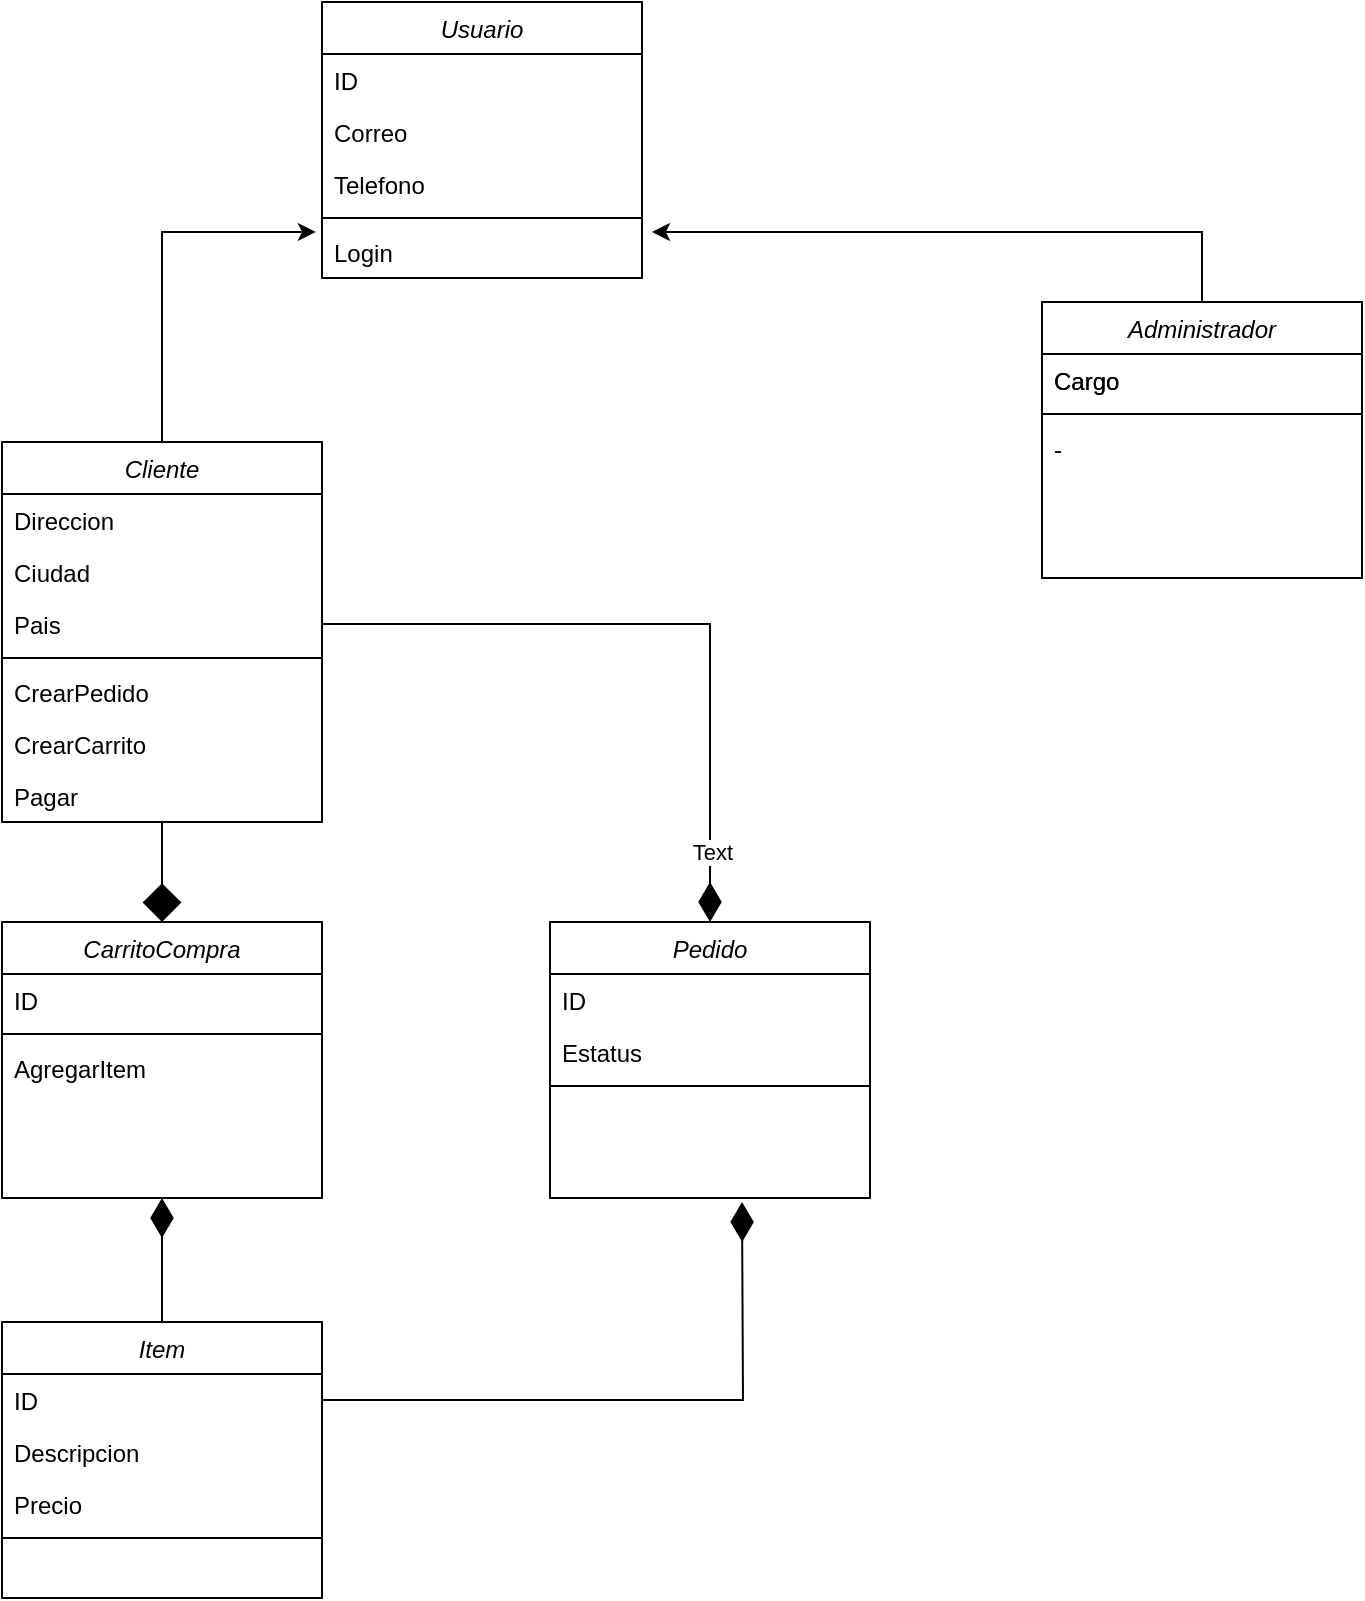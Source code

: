 <mxfile version="21.6.5" type="github">
  <diagram id="C5RBs43oDa-KdzZeNtuy" name="Page-1">
    <mxGraphModel dx="1434" dy="782" grid="1" gridSize="10" guides="1" tooltips="1" connect="1" arrows="1" fold="1" page="1" pageScale="1" pageWidth="827" pageHeight="1169" math="0" shadow="0">
      <root>
        <mxCell id="WIyWlLk6GJQsqaUBKTNV-0" />
        <mxCell id="WIyWlLk6GJQsqaUBKTNV-1" parent="WIyWlLk6GJQsqaUBKTNV-0" />
        <mxCell id="zkfFHV4jXpPFQw0GAbJ--0" value="Usuario" style="swimlane;fontStyle=2;align=center;verticalAlign=top;childLayout=stackLayout;horizontal=1;startSize=26;horizontalStack=0;resizeParent=1;resizeLast=0;collapsible=1;marginBottom=0;rounded=0;shadow=0;strokeWidth=1;" parent="WIyWlLk6GJQsqaUBKTNV-1" vertex="1">
          <mxGeometry x="220" y="120" width="160" height="138" as="geometry">
            <mxRectangle x="230" y="140" width="160" height="26" as="alternateBounds" />
          </mxGeometry>
        </mxCell>
        <mxCell id="zkfFHV4jXpPFQw0GAbJ--1" value="ID" style="text;align=left;verticalAlign=top;spacingLeft=4;spacingRight=4;overflow=hidden;rotatable=0;points=[[0,0.5],[1,0.5]];portConstraint=eastwest;" parent="zkfFHV4jXpPFQw0GAbJ--0" vertex="1">
          <mxGeometry y="26" width="160" height="26" as="geometry" />
        </mxCell>
        <mxCell id="zkfFHV4jXpPFQw0GAbJ--2" value="Correo" style="text;align=left;verticalAlign=top;spacingLeft=4;spacingRight=4;overflow=hidden;rotatable=0;points=[[0,0.5],[1,0.5]];portConstraint=eastwest;rounded=0;shadow=0;html=0;" parent="zkfFHV4jXpPFQw0GAbJ--0" vertex="1">
          <mxGeometry y="52" width="160" height="26" as="geometry" />
        </mxCell>
        <mxCell id="zkfFHV4jXpPFQw0GAbJ--3" value="Telefono" style="text;align=left;verticalAlign=top;spacingLeft=4;spacingRight=4;overflow=hidden;rotatable=0;points=[[0,0.5],[1,0.5]];portConstraint=eastwest;rounded=0;shadow=0;html=0;" parent="zkfFHV4jXpPFQw0GAbJ--0" vertex="1">
          <mxGeometry y="78" width="160" height="26" as="geometry" />
        </mxCell>
        <mxCell id="zkfFHV4jXpPFQw0GAbJ--4" value="" style="line;html=1;strokeWidth=1;align=left;verticalAlign=middle;spacingTop=-1;spacingLeft=3;spacingRight=3;rotatable=0;labelPosition=right;points=[];portConstraint=eastwest;" parent="zkfFHV4jXpPFQw0GAbJ--0" vertex="1">
          <mxGeometry y="104" width="160" height="8" as="geometry" />
        </mxCell>
        <mxCell id="zkfFHV4jXpPFQw0GAbJ--5" value="Login" style="text;align=left;verticalAlign=top;spacingLeft=4;spacingRight=4;overflow=hidden;rotatable=0;points=[[0,0.5],[1,0.5]];portConstraint=eastwest;" parent="zkfFHV4jXpPFQw0GAbJ--0" vertex="1">
          <mxGeometry y="112" width="160" height="26" as="geometry" />
        </mxCell>
        <mxCell id="oyMax1odrLGCUaheMzZ1-23" style="edgeStyle=orthogonalEdgeStyle;rounded=0;orthogonalLoop=1;jettySize=auto;html=1;entryX=-0.019;entryY=0.115;entryDx=0;entryDy=0;entryPerimeter=0;" edge="1" parent="WIyWlLk6GJQsqaUBKTNV-1" source="oyMax1odrLGCUaheMzZ1-0" target="zkfFHV4jXpPFQw0GAbJ--5">
          <mxGeometry relative="1" as="geometry" />
        </mxCell>
        <mxCell id="oyMax1odrLGCUaheMzZ1-45" style="edgeStyle=orthogonalEdgeStyle;rounded=0;orthogonalLoop=1;jettySize=auto;html=1;entryX=0.5;entryY=0;entryDx=0;entryDy=0;endSize=17;endArrow=diamond;endFill=1;" edge="1" parent="WIyWlLk6GJQsqaUBKTNV-1" source="oyMax1odrLGCUaheMzZ1-0" target="oyMax1odrLGCUaheMzZ1-6">
          <mxGeometry relative="1" as="geometry" />
        </mxCell>
        <mxCell id="oyMax1odrLGCUaheMzZ1-0" value="Cliente" style="swimlane;fontStyle=2;align=center;verticalAlign=top;childLayout=stackLayout;horizontal=1;startSize=26;horizontalStack=0;resizeParent=1;resizeLast=0;collapsible=1;marginBottom=0;rounded=0;shadow=0;strokeWidth=1;" vertex="1" parent="WIyWlLk6GJQsqaUBKTNV-1">
          <mxGeometry x="60" y="340" width="160" height="190" as="geometry">
            <mxRectangle x="230" y="140" width="160" height="26" as="alternateBounds" />
          </mxGeometry>
        </mxCell>
        <mxCell id="oyMax1odrLGCUaheMzZ1-14" value="Direccion" style="text;align=left;verticalAlign=top;spacingLeft=4;spacingRight=4;overflow=hidden;rotatable=0;points=[[0,0.5],[1,0.5]];portConstraint=eastwest;" vertex="1" parent="oyMax1odrLGCUaheMzZ1-0">
          <mxGeometry y="26" width="160" height="26" as="geometry" />
        </mxCell>
        <mxCell id="oyMax1odrLGCUaheMzZ1-42" value="Ciudad" style="text;align=left;verticalAlign=top;spacingLeft=4;spacingRight=4;overflow=hidden;rotatable=0;points=[[0,0.5],[1,0.5]];portConstraint=eastwest;" vertex="1" parent="oyMax1odrLGCUaheMzZ1-0">
          <mxGeometry y="52" width="160" height="26" as="geometry" />
        </mxCell>
        <mxCell id="oyMax1odrLGCUaheMzZ1-43" value="Pais" style="text;align=left;verticalAlign=top;spacingLeft=4;spacingRight=4;overflow=hidden;rotatable=0;points=[[0,0.5],[1,0.5]];portConstraint=eastwest;" vertex="1" parent="oyMax1odrLGCUaheMzZ1-0">
          <mxGeometry y="78" width="160" height="26" as="geometry" />
        </mxCell>
        <mxCell id="oyMax1odrLGCUaheMzZ1-4" value="" style="line;html=1;strokeWidth=1;align=left;verticalAlign=middle;spacingTop=-1;spacingLeft=3;spacingRight=3;rotatable=0;labelPosition=right;points=[];portConstraint=eastwest;" vertex="1" parent="oyMax1odrLGCUaheMzZ1-0">
          <mxGeometry y="104" width="160" height="8" as="geometry" />
        </mxCell>
        <mxCell id="oyMax1odrLGCUaheMzZ1-5" value="CrearPedido" style="text;align=left;verticalAlign=top;spacingLeft=4;spacingRight=4;overflow=hidden;rotatable=0;points=[[0,0.5],[1,0.5]];portConstraint=eastwest;" vertex="1" parent="oyMax1odrLGCUaheMzZ1-0">
          <mxGeometry y="112" width="160" height="26" as="geometry" />
        </mxCell>
        <mxCell id="oyMax1odrLGCUaheMzZ1-37" value="CrearCarrito" style="text;align=left;verticalAlign=top;spacingLeft=4;spacingRight=4;overflow=hidden;rotatable=0;points=[[0,0.5],[1,0.5]];portConstraint=eastwest;" vertex="1" parent="oyMax1odrLGCUaheMzZ1-0">
          <mxGeometry y="138" width="160" height="26" as="geometry" />
        </mxCell>
        <mxCell id="oyMax1odrLGCUaheMzZ1-6" value="CarritoCompra" style="swimlane;fontStyle=2;align=center;verticalAlign=top;childLayout=stackLayout;horizontal=1;startSize=26;horizontalStack=0;resizeParent=1;resizeLast=0;collapsible=1;marginBottom=0;rounded=0;shadow=0;strokeWidth=1;" vertex="1" parent="WIyWlLk6GJQsqaUBKTNV-1">
          <mxGeometry x="60" y="580" width="160" height="138" as="geometry">
            <mxRectangle x="230" y="140" width="160" height="26" as="alternateBounds" />
          </mxGeometry>
        </mxCell>
        <mxCell id="oyMax1odrLGCUaheMzZ1-7" value="ID" style="text;align=left;verticalAlign=top;spacingLeft=4;spacingRight=4;overflow=hidden;rotatable=0;points=[[0,0.5],[1,0.5]];portConstraint=eastwest;" vertex="1" parent="oyMax1odrLGCUaheMzZ1-6">
          <mxGeometry y="26" width="160" height="26" as="geometry" />
        </mxCell>
        <mxCell id="oyMax1odrLGCUaheMzZ1-8" value="" style="line;html=1;strokeWidth=1;align=left;verticalAlign=middle;spacingTop=-1;spacingLeft=3;spacingRight=3;rotatable=0;labelPosition=right;points=[];portConstraint=eastwest;" vertex="1" parent="oyMax1odrLGCUaheMzZ1-6">
          <mxGeometry y="52" width="160" height="8" as="geometry" />
        </mxCell>
        <mxCell id="oyMax1odrLGCUaheMzZ1-9" value="AgregarItem" style="text;align=left;verticalAlign=top;spacingLeft=4;spacingRight=4;overflow=hidden;rotatable=0;points=[[0,0.5],[1,0.5]];portConstraint=eastwest;" vertex="1" parent="oyMax1odrLGCUaheMzZ1-6">
          <mxGeometry y="60" width="160" height="26" as="geometry" />
        </mxCell>
        <mxCell id="oyMax1odrLGCUaheMzZ1-10" value="Pedido" style="swimlane;fontStyle=2;align=center;verticalAlign=top;childLayout=stackLayout;horizontal=1;startSize=26;horizontalStack=0;resizeParent=1;resizeLast=0;collapsible=1;marginBottom=0;rounded=0;shadow=0;strokeWidth=1;" vertex="1" parent="WIyWlLk6GJQsqaUBKTNV-1">
          <mxGeometry x="334" y="580" width="160" height="138" as="geometry">
            <mxRectangle x="230" y="140" width="160" height="26" as="alternateBounds" />
          </mxGeometry>
        </mxCell>
        <mxCell id="oyMax1odrLGCUaheMzZ1-11" value="ID" style="text;align=left;verticalAlign=top;spacingLeft=4;spacingRight=4;overflow=hidden;rotatable=0;points=[[0,0.5],[1,0.5]];portConstraint=eastwest;" vertex="1" parent="oyMax1odrLGCUaheMzZ1-10">
          <mxGeometry y="26" width="160" height="26" as="geometry" />
        </mxCell>
        <mxCell id="oyMax1odrLGCUaheMzZ1-21" value="Estatus" style="text;align=left;verticalAlign=top;spacingLeft=4;spacingRight=4;overflow=hidden;rotatable=0;points=[[0,0.5],[1,0.5]];portConstraint=eastwest;" vertex="1" parent="oyMax1odrLGCUaheMzZ1-10">
          <mxGeometry y="52" width="160" height="26" as="geometry" />
        </mxCell>
        <mxCell id="oyMax1odrLGCUaheMzZ1-12" value="" style="line;html=1;strokeWidth=1;align=left;verticalAlign=middle;spacingTop=-1;spacingLeft=3;spacingRight=3;rotatable=0;labelPosition=right;points=[];portConstraint=eastwest;" vertex="1" parent="oyMax1odrLGCUaheMzZ1-10">
          <mxGeometry y="78" width="160" height="8" as="geometry" />
        </mxCell>
        <mxCell id="oyMax1odrLGCUaheMzZ1-36" style="edgeStyle=orthogonalEdgeStyle;rounded=0;orthogonalLoop=1;jettySize=auto;html=1;exitX=0.5;exitY=0;exitDx=0;exitDy=0;entryX=0.5;entryY=1;entryDx=0;entryDy=0;endArrow=diamondThin;endFill=1;endSize=17;" edge="1" parent="WIyWlLk6GJQsqaUBKTNV-1" source="oyMax1odrLGCUaheMzZ1-16" target="oyMax1odrLGCUaheMzZ1-6">
          <mxGeometry relative="1" as="geometry" />
        </mxCell>
        <mxCell id="oyMax1odrLGCUaheMzZ1-16" value="Item" style="swimlane;fontStyle=2;align=center;verticalAlign=top;childLayout=stackLayout;horizontal=1;startSize=26;horizontalStack=0;resizeParent=1;resizeLast=0;collapsible=1;marginBottom=0;rounded=0;shadow=0;strokeWidth=1;" vertex="1" parent="WIyWlLk6GJQsqaUBKTNV-1">
          <mxGeometry x="60" y="780" width="160" height="138" as="geometry">
            <mxRectangle x="230" y="140" width="160" height="26" as="alternateBounds" />
          </mxGeometry>
        </mxCell>
        <mxCell id="oyMax1odrLGCUaheMzZ1-46" style="edgeStyle=orthogonalEdgeStyle;rounded=0;orthogonalLoop=1;jettySize=auto;html=1;endSize=17;endArrow=diamondThin;endFill=1;" edge="1" parent="oyMax1odrLGCUaheMzZ1-16" source="oyMax1odrLGCUaheMzZ1-17">
          <mxGeometry relative="1" as="geometry">
            <mxPoint x="370" y="-60" as="targetPoint" />
          </mxGeometry>
        </mxCell>
        <mxCell id="oyMax1odrLGCUaheMzZ1-17" value="ID" style="text;align=left;verticalAlign=top;spacingLeft=4;spacingRight=4;overflow=hidden;rotatable=0;points=[[0,0.5],[1,0.5]];portConstraint=eastwest;" vertex="1" parent="oyMax1odrLGCUaheMzZ1-16">
          <mxGeometry y="26" width="160" height="26" as="geometry" />
        </mxCell>
        <mxCell id="oyMax1odrLGCUaheMzZ1-39" value="Descripcion" style="text;align=left;verticalAlign=top;spacingLeft=4;spacingRight=4;overflow=hidden;rotatable=0;points=[[0,0.5],[1,0.5]];portConstraint=eastwest;" vertex="1" parent="oyMax1odrLGCUaheMzZ1-16">
          <mxGeometry y="52" width="160" height="26" as="geometry" />
        </mxCell>
        <mxCell id="oyMax1odrLGCUaheMzZ1-40" value="Precio" style="text;align=left;verticalAlign=top;spacingLeft=4;spacingRight=4;overflow=hidden;rotatable=0;points=[[0,0.5],[1,0.5]];portConstraint=eastwest;" vertex="1" parent="oyMax1odrLGCUaheMzZ1-16">
          <mxGeometry y="78" width="160" height="26" as="geometry" />
        </mxCell>
        <mxCell id="oyMax1odrLGCUaheMzZ1-18" value="" style="line;html=1;strokeWidth=1;align=left;verticalAlign=middle;spacingTop=-1;spacingLeft=3;spacingRight=3;rotatable=0;labelPosition=right;points=[];portConstraint=eastwest;" vertex="1" parent="oyMax1odrLGCUaheMzZ1-16">
          <mxGeometry y="104" width="160" height="8" as="geometry" />
        </mxCell>
        <mxCell id="oyMax1odrLGCUaheMzZ1-28" style="edgeStyle=orthogonalEdgeStyle;rounded=0;orthogonalLoop=1;jettySize=auto;html=1;exitX=0.5;exitY=0;exitDx=0;exitDy=0;entryX=1.031;entryY=0.115;entryDx=0;entryDy=0;entryPerimeter=0;" edge="1" parent="WIyWlLk6GJQsqaUBKTNV-1" source="oyMax1odrLGCUaheMzZ1-24" target="zkfFHV4jXpPFQw0GAbJ--5">
          <mxGeometry relative="1" as="geometry" />
        </mxCell>
        <mxCell id="oyMax1odrLGCUaheMzZ1-24" value="Administrador" style="swimlane;fontStyle=2;align=center;verticalAlign=top;childLayout=stackLayout;horizontal=1;startSize=26;horizontalStack=0;resizeParent=1;resizeLast=0;collapsible=1;marginBottom=0;rounded=0;shadow=0;strokeWidth=1;" vertex="1" parent="WIyWlLk6GJQsqaUBKTNV-1">
          <mxGeometry x="580" y="270" width="160" height="138" as="geometry">
            <mxRectangle x="230" y="140" width="160" height="26" as="alternateBounds" />
          </mxGeometry>
        </mxCell>
        <mxCell id="oyMax1odrLGCUaheMzZ1-25" value="Cargo" style="text;align=left;verticalAlign=top;spacingLeft=4;spacingRight=4;overflow=hidden;rotatable=0;points=[[0,0.5],[1,0.5]];portConstraint=eastwest;" vertex="1" parent="oyMax1odrLGCUaheMzZ1-24">
          <mxGeometry y="26" width="160" height="26" as="geometry" />
        </mxCell>
        <mxCell id="oyMax1odrLGCUaheMzZ1-26" value="" style="line;html=1;strokeWidth=1;align=left;verticalAlign=middle;spacingTop=-1;spacingLeft=3;spacingRight=3;rotatable=0;labelPosition=right;points=[];portConstraint=eastwest;" vertex="1" parent="oyMax1odrLGCUaheMzZ1-24">
          <mxGeometry y="52" width="160" height="8" as="geometry" />
        </mxCell>
        <mxCell id="oyMax1odrLGCUaheMzZ1-27" value="-" style="text;align=left;verticalAlign=top;spacingLeft=4;spacingRight=4;overflow=hidden;rotatable=0;points=[[0,0.5],[1,0.5]];portConstraint=eastwest;" vertex="1" parent="oyMax1odrLGCUaheMzZ1-24">
          <mxGeometry y="60" width="160" height="26" as="geometry" />
        </mxCell>
        <mxCell id="oyMax1odrLGCUaheMzZ1-29" value="Administrador" style="swimlane;fontStyle=2;align=center;verticalAlign=top;childLayout=stackLayout;horizontal=1;startSize=26;horizontalStack=0;resizeParent=1;resizeLast=0;collapsible=1;marginBottom=0;rounded=0;shadow=0;strokeWidth=1;" vertex="1" parent="WIyWlLk6GJQsqaUBKTNV-1">
          <mxGeometry x="580" y="270" width="160" height="138" as="geometry">
            <mxRectangle x="230" y="140" width="160" height="26" as="alternateBounds" />
          </mxGeometry>
        </mxCell>
        <mxCell id="oyMax1odrLGCUaheMzZ1-30" value="Cargo" style="text;align=left;verticalAlign=top;spacingLeft=4;spacingRight=4;overflow=hidden;rotatable=0;points=[[0,0.5],[1,0.5]];portConstraint=eastwest;" vertex="1" parent="oyMax1odrLGCUaheMzZ1-29">
          <mxGeometry y="26" width="160" height="26" as="geometry" />
        </mxCell>
        <mxCell id="oyMax1odrLGCUaheMzZ1-31" value="" style="line;html=1;strokeWidth=1;align=left;verticalAlign=middle;spacingTop=-1;spacingLeft=3;spacingRight=3;rotatable=0;labelPosition=right;points=[];portConstraint=eastwest;" vertex="1" parent="oyMax1odrLGCUaheMzZ1-29">
          <mxGeometry y="52" width="160" height="8" as="geometry" />
        </mxCell>
        <mxCell id="oyMax1odrLGCUaheMzZ1-44" style="edgeStyle=orthogonalEdgeStyle;rounded=0;orthogonalLoop=1;jettySize=auto;html=1;entryX=0.5;entryY=0;entryDx=0;entryDy=0;endSize=17;endArrow=diamondThin;endFill=1;" edge="1" parent="WIyWlLk6GJQsqaUBKTNV-1" source="oyMax1odrLGCUaheMzZ1-43" target="oyMax1odrLGCUaheMzZ1-10">
          <mxGeometry relative="1" as="geometry" />
        </mxCell>
        <mxCell id="oyMax1odrLGCUaheMzZ1-48" value="Text" style="edgeLabel;html=1;align=center;verticalAlign=middle;resizable=0;points=[];" vertex="1" connectable="0" parent="oyMax1odrLGCUaheMzZ1-44">
          <mxGeometry x="0.796" y="1" relative="1" as="geometry">
            <mxPoint as="offset" />
          </mxGeometry>
        </mxCell>
        <mxCell id="oyMax1odrLGCUaheMzZ1-38" value="Pagar" style="text;align=left;verticalAlign=top;spacingLeft=4;spacingRight=4;overflow=hidden;rotatable=0;points=[[0,0.5],[1,0.5]];portConstraint=eastwest;" vertex="1" parent="WIyWlLk6GJQsqaUBKTNV-1">
          <mxGeometry x="60" y="504" width="160" height="26" as="geometry" />
        </mxCell>
      </root>
    </mxGraphModel>
  </diagram>
</mxfile>
